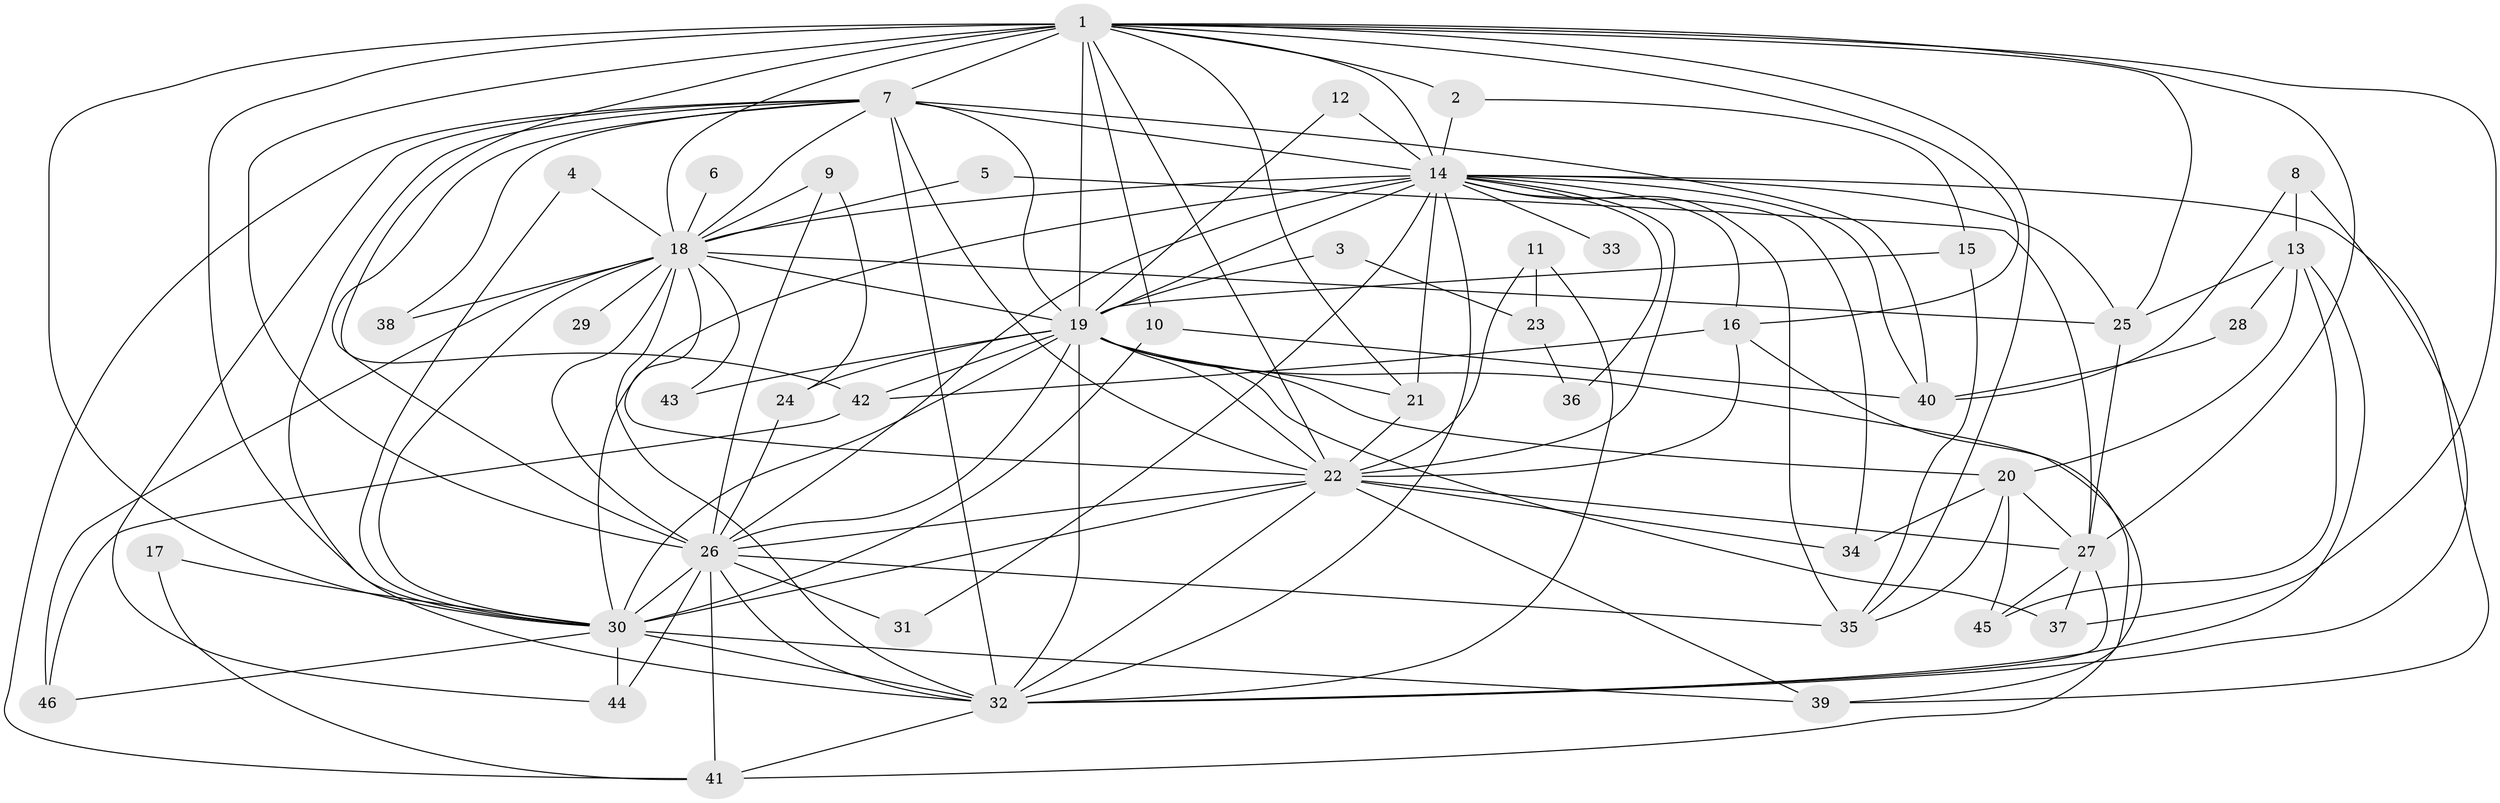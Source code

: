 // original degree distribution, {17: 0.010869565217391304, 19: 0.03260869565217391, 27: 0.010869565217391304, 23: 0.010869565217391304, 26: 0.010869565217391304, 18: 0.010869565217391304, 13: 0.010869565217391304, 16: 0.010869565217391304, 9: 0.010869565217391304, 6: 0.03260869565217391, 5: 0.03260869565217391, 4: 0.06521739130434782, 2: 0.5652173913043478, 3: 0.18478260869565216}
// Generated by graph-tools (version 1.1) at 2025/01/03/09/25 03:01:30]
// undirected, 46 vertices, 129 edges
graph export_dot {
graph [start="1"]
  node [color=gray90,style=filled];
  1;
  2;
  3;
  4;
  5;
  6;
  7;
  8;
  9;
  10;
  11;
  12;
  13;
  14;
  15;
  16;
  17;
  18;
  19;
  20;
  21;
  22;
  23;
  24;
  25;
  26;
  27;
  28;
  29;
  30;
  31;
  32;
  33;
  34;
  35;
  36;
  37;
  38;
  39;
  40;
  41;
  42;
  43;
  44;
  45;
  46;
  1 -- 2 [weight=1.0];
  1 -- 7 [weight=4.0];
  1 -- 10 [weight=1.0];
  1 -- 14 [weight=4.0];
  1 -- 16 [weight=1.0];
  1 -- 18 [weight=2.0];
  1 -- 19 [weight=2.0];
  1 -- 21 [weight=1.0];
  1 -- 22 [weight=2.0];
  1 -- 25 [weight=1.0];
  1 -- 26 [weight=2.0];
  1 -- 27 [weight=1.0];
  1 -- 30 [weight=2.0];
  1 -- 32 [weight=3.0];
  1 -- 35 [weight=1.0];
  1 -- 37 [weight=1.0];
  1 -- 42 [weight=1.0];
  2 -- 14 [weight=1.0];
  2 -- 15 [weight=1.0];
  3 -- 19 [weight=1.0];
  3 -- 23 [weight=1.0];
  4 -- 18 [weight=1.0];
  4 -- 30 [weight=1.0];
  5 -- 18 [weight=1.0];
  5 -- 27 [weight=1.0];
  6 -- 18 [weight=1.0];
  7 -- 14 [weight=1.0];
  7 -- 18 [weight=1.0];
  7 -- 19 [weight=1.0];
  7 -- 22 [weight=1.0];
  7 -- 26 [weight=2.0];
  7 -- 30 [weight=1.0];
  7 -- 32 [weight=2.0];
  7 -- 38 [weight=1.0];
  7 -- 40 [weight=1.0];
  7 -- 41 [weight=1.0];
  7 -- 44 [weight=1.0];
  8 -- 13 [weight=1.0];
  8 -- 32 [weight=1.0];
  8 -- 40 [weight=1.0];
  9 -- 18 [weight=1.0];
  9 -- 24 [weight=1.0];
  9 -- 26 [weight=1.0];
  10 -- 30 [weight=1.0];
  10 -- 40 [weight=1.0];
  11 -- 22 [weight=1.0];
  11 -- 23 [weight=1.0];
  11 -- 32 [weight=1.0];
  12 -- 14 [weight=1.0];
  12 -- 19 [weight=1.0];
  13 -- 20 [weight=1.0];
  13 -- 25 [weight=1.0];
  13 -- 28 [weight=1.0];
  13 -- 32 [weight=1.0];
  13 -- 45 [weight=1.0];
  14 -- 16 [weight=1.0];
  14 -- 18 [weight=1.0];
  14 -- 19 [weight=2.0];
  14 -- 21 [weight=1.0];
  14 -- 22 [weight=1.0];
  14 -- 25 [weight=1.0];
  14 -- 26 [weight=1.0];
  14 -- 30 [weight=1.0];
  14 -- 31 [weight=1.0];
  14 -- 32 [weight=1.0];
  14 -- 33 [weight=1.0];
  14 -- 34 [weight=1.0];
  14 -- 35 [weight=2.0];
  14 -- 36 [weight=1.0];
  14 -- 39 [weight=1.0];
  14 -- 40 [weight=1.0];
  15 -- 19 [weight=1.0];
  15 -- 35 [weight=1.0];
  16 -- 22 [weight=1.0];
  16 -- 39 [weight=1.0];
  16 -- 42 [weight=1.0];
  17 -- 30 [weight=1.0];
  17 -- 41 [weight=1.0];
  18 -- 19 [weight=1.0];
  18 -- 22 [weight=1.0];
  18 -- 25 [weight=2.0];
  18 -- 26 [weight=1.0];
  18 -- 29 [weight=1.0];
  18 -- 30 [weight=1.0];
  18 -- 32 [weight=3.0];
  18 -- 38 [weight=1.0];
  18 -- 43 [weight=1.0];
  18 -- 46 [weight=1.0];
  19 -- 20 [weight=1.0];
  19 -- 21 [weight=1.0];
  19 -- 22 [weight=2.0];
  19 -- 24 [weight=1.0];
  19 -- 26 [weight=2.0];
  19 -- 30 [weight=2.0];
  19 -- 32 [weight=3.0];
  19 -- 37 [weight=1.0];
  19 -- 41 [weight=1.0];
  19 -- 42 [weight=1.0];
  19 -- 43 [weight=1.0];
  20 -- 27 [weight=1.0];
  20 -- 34 [weight=1.0];
  20 -- 35 [weight=1.0];
  20 -- 45 [weight=1.0];
  21 -- 22 [weight=1.0];
  22 -- 26 [weight=1.0];
  22 -- 27 [weight=1.0];
  22 -- 30 [weight=3.0];
  22 -- 32 [weight=1.0];
  22 -- 34 [weight=1.0];
  22 -- 39 [weight=1.0];
  23 -- 36 [weight=1.0];
  24 -- 26 [weight=1.0];
  25 -- 27 [weight=1.0];
  26 -- 30 [weight=1.0];
  26 -- 31 [weight=1.0];
  26 -- 32 [weight=1.0];
  26 -- 35 [weight=1.0];
  26 -- 41 [weight=1.0];
  26 -- 44 [weight=1.0];
  27 -- 32 [weight=1.0];
  27 -- 37 [weight=1.0];
  27 -- 45 [weight=1.0];
  28 -- 40 [weight=1.0];
  30 -- 32 [weight=1.0];
  30 -- 39 [weight=1.0];
  30 -- 44 [weight=1.0];
  30 -- 46 [weight=1.0];
  32 -- 41 [weight=1.0];
  42 -- 46 [weight=1.0];
}
